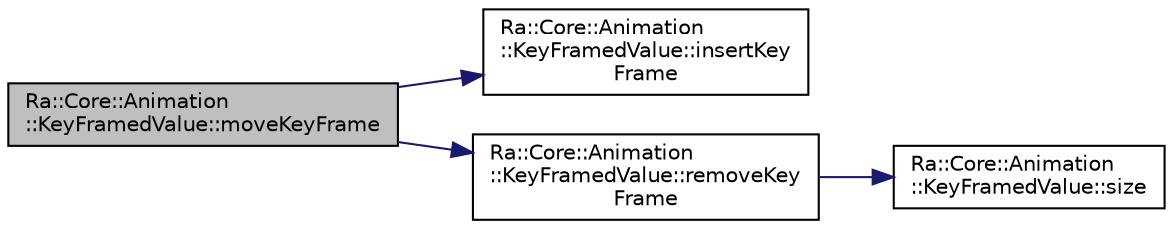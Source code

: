 digraph "Ra::Core::Animation::KeyFramedValue::moveKeyFrame"
{
 // INTERACTIVE_SVG=YES
 // LATEX_PDF_SIZE
  edge [fontname="Helvetica",fontsize="10",labelfontname="Helvetica",labelfontsize="10"];
  node [fontname="Helvetica",fontsize="10",shape=record];
  rankdir="LR";
  Node1 [label="Ra::Core::Animation\l::KeyFramedValue::moveKeyFrame",height=0.2,width=0.4,color="black", fillcolor="grey75", style="filled", fontcolor="black",tooltip=" "];
  Node1 -> Node2 [color="midnightblue",fontsize="10",style="solid",fontname="Helvetica"];
  Node2 [label="Ra::Core::Animation\l::KeyFramedValue::insertKey\lFrame",height=0.2,width=0.4,color="black", fillcolor="white", style="filled",URL="$classRa_1_1Core_1_1Animation_1_1KeyFramedValue.html#a7607a8855a37987dc11a5aa826c8a236",tooltip=" "];
  Node1 -> Node3 [color="midnightblue",fontsize="10",style="solid",fontname="Helvetica"];
  Node3 [label="Ra::Core::Animation\l::KeyFramedValue::removeKey\lFrame",height=0.2,width=0.4,color="black", fillcolor="white", style="filled",URL="$classRa_1_1Core_1_1Animation_1_1KeyFramedValue.html#aa70c88426aca120abdb7fd61ee95688e",tooltip=" "];
  Node3 -> Node4 [color="midnightblue",fontsize="10",style="solid",fontname="Helvetica"];
  Node4 [label="Ra::Core::Animation\l::KeyFramedValue::size",height=0.2,width=0.4,color="black", fillcolor="white", style="filled",URL="$classRa_1_1Core_1_1Animation_1_1KeyFramedValue.html#a6798916c08b04274db027330815c9aa2",tooltip=" "];
}
